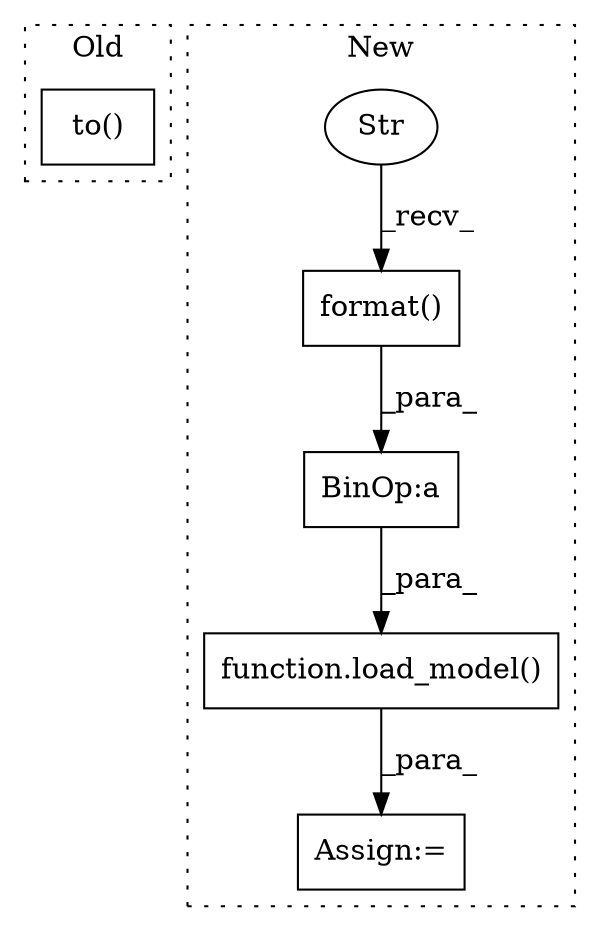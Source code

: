 digraph G {
subgraph cluster0 {
1 [label="to()" a="75" s="4981,4996" l="9,1" shape="box"];
label = "Old";
style="dotted";
}
subgraph cluster1 {
2 [label="function.load_model()" a="75" s="5275,5342" l="11,1" shape="box"];
3 [label="Assign:=" a="68" s="5272" l="3" shape="box"];
4 [label="BinOp:a" a="82" s="5300" l="3" shape="box"];
5 [label="format()" a="75" s="5303,5333" l="22,1" shape="box"];
6 [label="Str" a="66" s="5303" l="14" shape="ellipse"];
label = "New";
style="dotted";
}
2 -> 3 [label="_para_"];
4 -> 2 [label="_para_"];
5 -> 4 [label="_para_"];
6 -> 5 [label="_recv_"];
}